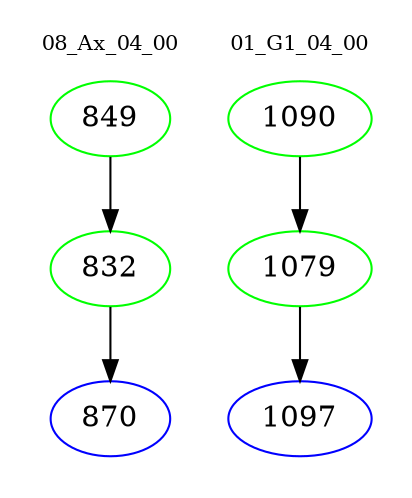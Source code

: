 digraph{
subgraph cluster_0 {
color = white
label = "08_Ax_04_00";
fontsize=10;
T0_849 [label="849", color="green"]
T0_849 -> T0_832 [color="black"]
T0_832 [label="832", color="green"]
T0_832 -> T0_870 [color="black"]
T0_870 [label="870", color="blue"]
}
subgraph cluster_1 {
color = white
label = "01_G1_04_00";
fontsize=10;
T1_1090 [label="1090", color="green"]
T1_1090 -> T1_1079 [color="black"]
T1_1079 [label="1079", color="green"]
T1_1079 -> T1_1097 [color="black"]
T1_1097 [label="1097", color="blue"]
}
}
